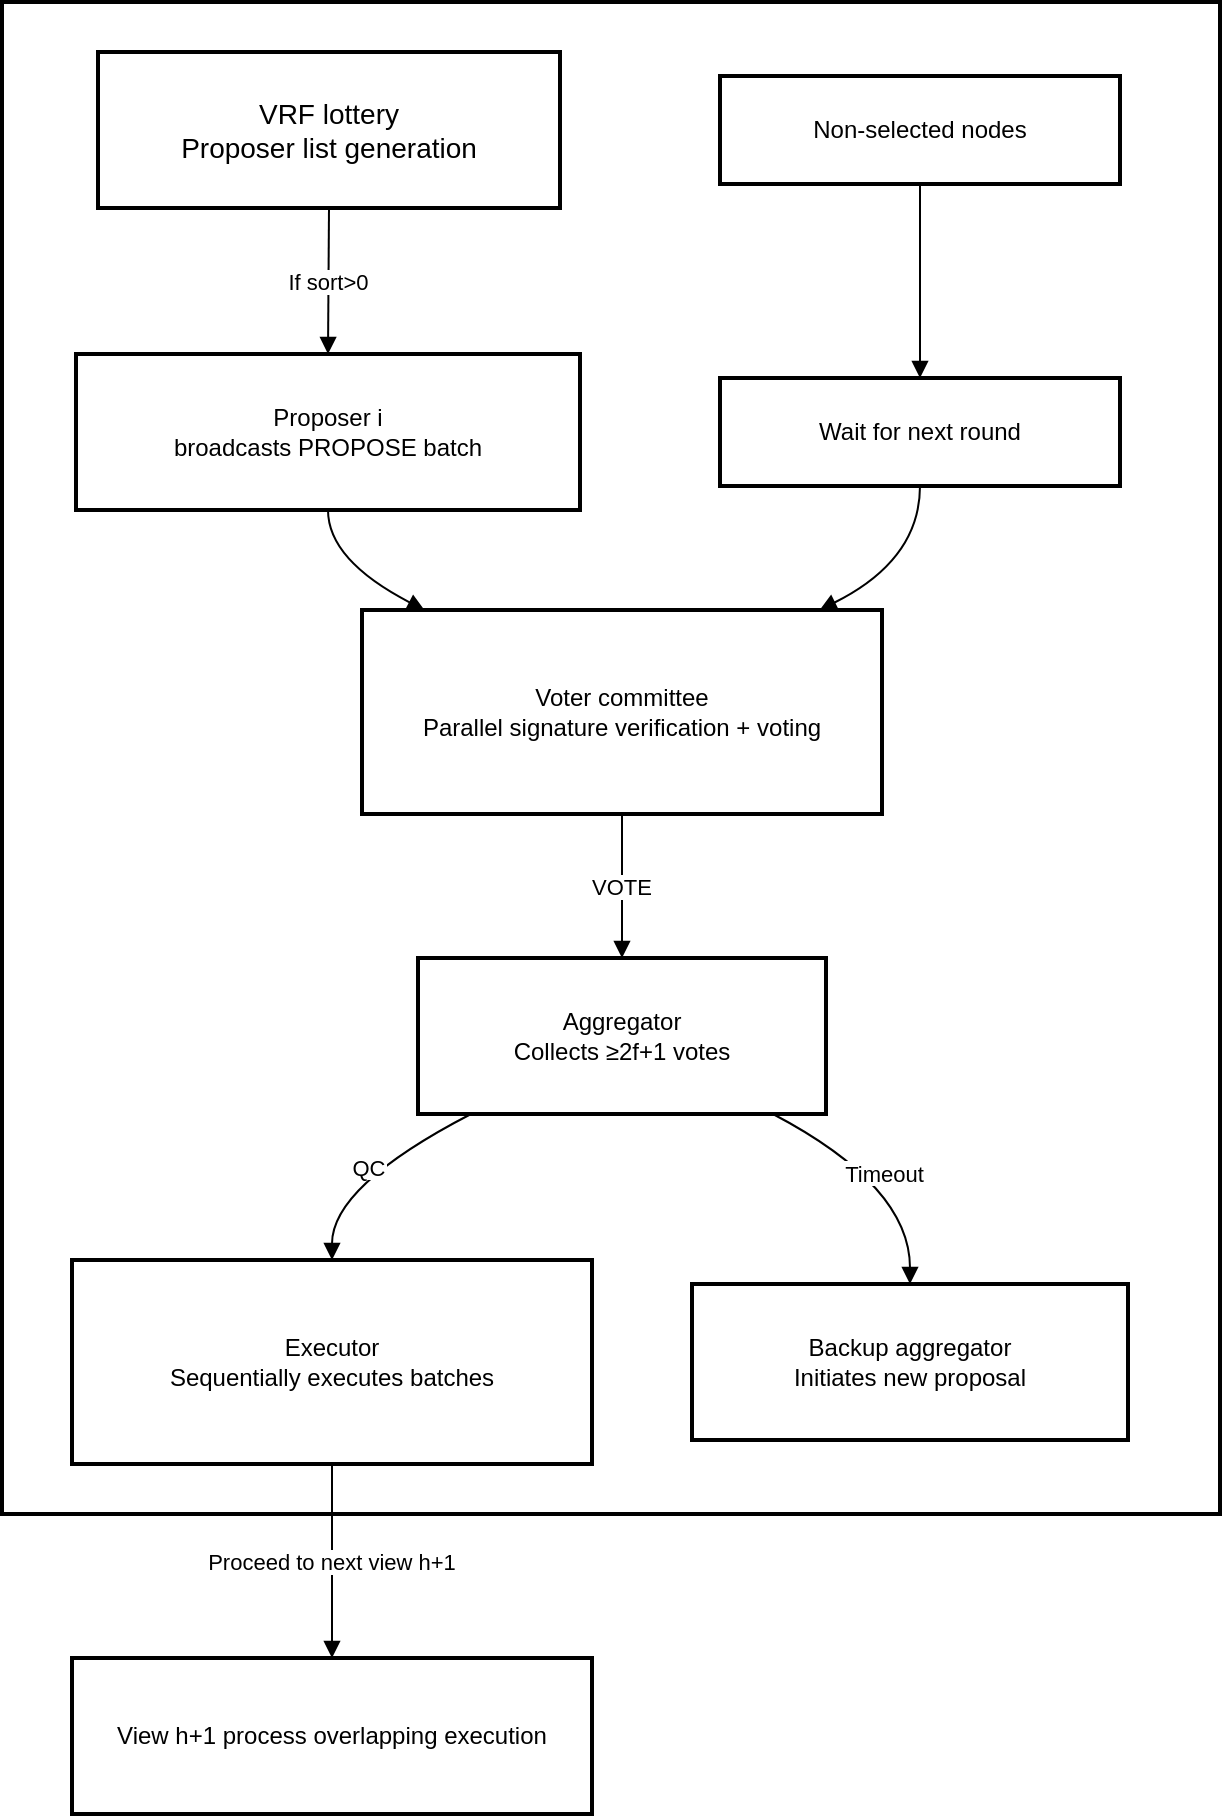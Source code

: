 <mxfile version="28.2.3">
  <diagram name="第 1 页" id="D-s8aLCXiV058GFfVeaB">
    <mxGraphModel dx="1426" dy="677" grid="1" gridSize="10" guides="1" tooltips="1" connect="1" arrows="1" fold="1" page="1" pageScale="1" pageWidth="827" pageHeight="1169" math="0" shadow="0">
      <root>
        <mxCell id="0" />
        <mxCell id="1" parent="0" />
        <mxCell id="m_0zojeuifKEyxcJuhM1-1" value="Process within View h" style="whiteSpace=wrap;strokeWidth=2;" vertex="1" parent="1">
          <mxGeometry x="20" y="20" width="609" height="756" as="geometry" />
        </mxCell>
        <mxCell id="m_0zojeuifKEyxcJuhM1-2" value="VRF lottery&#xa;Proposer list generation" style="whiteSpace=wrap;strokeWidth=2;fontSize=14;" vertex="1" parent="1">
          <mxGeometry x="68" y="45" width="231" height="78" as="geometry" />
        </mxCell>
        <mxCell id="m_0zojeuifKEyxcJuhM1-3" value="Proposer i&#xa;broadcasts PROPOSE batch" style="whiteSpace=wrap;strokeWidth=2;" vertex="1" parent="1">
          <mxGeometry x="57" y="196" width="252" height="78" as="geometry" />
        </mxCell>
        <mxCell id="m_0zojeuifKEyxcJuhM1-4" value="Non-selected nodes" style="whiteSpace=wrap;strokeWidth=2;" vertex="1" parent="1">
          <mxGeometry x="379" y="57" width="200" height="54" as="geometry" />
        </mxCell>
        <mxCell id="m_0zojeuifKEyxcJuhM1-5" value="Wait for next round" style="whiteSpace=wrap;strokeWidth=2;" vertex="1" parent="1">
          <mxGeometry x="379" y="208" width="200" height="54" as="geometry" />
        </mxCell>
        <mxCell id="m_0zojeuifKEyxcJuhM1-6" value="Voter committee&#xa;Parallel signature verification + voting" style="whiteSpace=wrap;strokeWidth=2;" vertex="1" parent="1">
          <mxGeometry x="200" y="324" width="260" height="102" as="geometry" />
        </mxCell>
        <mxCell id="m_0zojeuifKEyxcJuhM1-7" value="Aggregator&#xa;Collects ≥2f+1 votes" style="whiteSpace=wrap;strokeWidth=2;" vertex="1" parent="1">
          <mxGeometry x="228" y="498" width="204" height="78" as="geometry" />
        </mxCell>
        <mxCell id="m_0zojeuifKEyxcJuhM1-8" value="Executor&#xa;Sequentially executes batches" style="whiteSpace=wrap;strokeWidth=2;" vertex="1" parent="1">
          <mxGeometry x="55" y="649" width="260" height="102" as="geometry" />
        </mxCell>
        <mxCell id="m_0zojeuifKEyxcJuhM1-9" value="Backup aggregator&#xa;Initiates new proposal" style="whiteSpace=wrap;strokeWidth=2;" vertex="1" parent="1">
          <mxGeometry x="365" y="661" width="218" height="78" as="geometry" />
        </mxCell>
        <mxCell id="m_0zojeuifKEyxcJuhM1-10" value="View h+1 process overlapping execution" style="whiteSpace=wrap;strokeWidth=2;" vertex="1" parent="1">
          <mxGeometry x="55" y="848" width="260" height="78" as="geometry" />
        </mxCell>
        <mxCell id="m_0zojeuifKEyxcJuhM1-11" value="If sort&gt;0" style="curved=1;startArrow=none;endArrow=block;exitX=0.5;exitY=1;entryX=0.5;entryY=-0.01;rounded=0;" edge="1" parent="1" source="m_0zojeuifKEyxcJuhM1-2" target="m_0zojeuifKEyxcJuhM1-3">
          <mxGeometry relative="1" as="geometry">
            <Array as="points" />
          </mxGeometry>
        </mxCell>
        <mxCell id="m_0zojeuifKEyxcJuhM1-12" value="" style="curved=1;startArrow=none;endArrow=block;exitX=0.5;exitY=1;entryX=0.5;entryY=-0.01;rounded=0;" edge="1" parent="1" source="m_0zojeuifKEyxcJuhM1-4" target="m_0zojeuifKEyxcJuhM1-5">
          <mxGeometry relative="1" as="geometry">
            <Array as="points" />
          </mxGeometry>
        </mxCell>
        <mxCell id="m_0zojeuifKEyxcJuhM1-13" value="" style="curved=1;startArrow=none;endArrow=block;exitX=0.5;exitY=0.99;entryX=0.12;entryY=0;rounded=0;" edge="1" parent="1" source="m_0zojeuifKEyxcJuhM1-3" target="m_0zojeuifKEyxcJuhM1-6">
          <mxGeometry relative="1" as="geometry">
            <Array as="points">
              <mxPoint x="183" y="299" />
            </Array>
          </mxGeometry>
        </mxCell>
        <mxCell id="m_0zojeuifKEyxcJuhM1-14" value="" style="curved=1;startArrow=none;endArrow=block;exitX=0.5;exitY=0.99;entryX=0.88;entryY=0;rounded=0;" edge="1" parent="1" source="m_0zojeuifKEyxcJuhM1-5" target="m_0zojeuifKEyxcJuhM1-6">
          <mxGeometry relative="1" as="geometry">
            <Array as="points">
              <mxPoint x="479" y="299" />
            </Array>
          </mxGeometry>
        </mxCell>
        <mxCell id="m_0zojeuifKEyxcJuhM1-15" value="VOTE" style="curved=1;startArrow=none;endArrow=block;exitX=0.5;exitY=1;entryX=0.5;entryY=0;rounded=0;" edge="1" parent="1" source="m_0zojeuifKEyxcJuhM1-6" target="m_0zojeuifKEyxcJuhM1-7">
          <mxGeometry relative="1" as="geometry">
            <Array as="points" />
          </mxGeometry>
        </mxCell>
        <mxCell id="m_0zojeuifKEyxcJuhM1-16" value="QC" style="curved=1;startArrow=none;endArrow=block;exitX=0.13;exitY=1;entryX=0.5;entryY=0;rounded=0;" edge="1" parent="1" source="m_0zojeuifKEyxcJuhM1-7" target="m_0zojeuifKEyxcJuhM1-8">
          <mxGeometry relative="1" as="geometry">
            <Array as="points">
              <mxPoint x="185" y="612" />
            </Array>
          </mxGeometry>
        </mxCell>
        <mxCell id="m_0zojeuifKEyxcJuhM1-17" value="Timeout" style="curved=1;startArrow=none;endArrow=block;exitX=0.87;exitY=1;entryX=0.5;entryY=-0.01;rounded=0;" edge="1" parent="1" source="m_0zojeuifKEyxcJuhM1-7" target="m_0zojeuifKEyxcJuhM1-9">
          <mxGeometry relative="1" as="geometry">
            <Array as="points">
              <mxPoint x="474" y="612" />
            </Array>
          </mxGeometry>
        </mxCell>
        <mxCell id="m_0zojeuifKEyxcJuhM1-18" value="Proceed to next view h+1" style="curved=1;startArrow=none;endArrow=block;exitX=0.5;exitY=1;entryX=0.5;entryY=0;rounded=0;" edge="1" parent="1" source="m_0zojeuifKEyxcJuhM1-8" target="m_0zojeuifKEyxcJuhM1-10">
          <mxGeometry relative="1" as="geometry">
            <Array as="points" />
          </mxGeometry>
        </mxCell>
      </root>
    </mxGraphModel>
  </diagram>
</mxfile>
